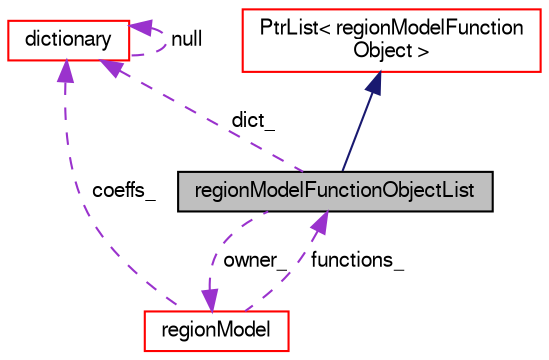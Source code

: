 digraph "regionModelFunctionObjectList"
{
  bgcolor="transparent";
  edge [fontname="FreeSans",fontsize="10",labelfontname="FreeSans",labelfontsize="10"];
  node [fontname="FreeSans",fontsize="10",shape=record];
  Node3 [label="regionModelFunctionObjectList",height=0.2,width=0.4,color="black", fillcolor="grey75", style="filled", fontcolor="black"];
  Node4 -> Node3 [dir="back",color="midnightblue",fontsize="10",style="solid",fontname="FreeSans"];
  Node4 [label="PtrList\< regionModelFunction\lObject \>",height=0.2,width=0.4,color="red",URL="$a25914.html"];
  Node6 -> Node3 [dir="back",color="darkorchid3",fontsize="10",style="dashed",label=" owner_" ,fontname="FreeSans"];
  Node6 [label="regionModel",height=0.2,width=0.4,color="red",URL="$a28998.html"];
  Node3 -> Node6 [dir="back",color="darkorchid3",fontsize="10",style="dashed",label=" functions_" ,fontname="FreeSans"];
  Node15 -> Node6 [dir="back",color="darkorchid3",fontsize="10",style="dashed",label=" coeffs_" ,fontname="FreeSans"];
  Node15 [label="dictionary",height=0.2,width=0.4,color="red",URL="$a26014.html",tooltip="A list of keyword definitions, which are a keyword followed by any number of values (e..."];
  Node15 -> Node15 [dir="back",color="darkorchid3",fontsize="10",style="dashed",label=" null" ,fontname="FreeSans"];
  Node15 -> Node3 [dir="back",color="darkorchid3",fontsize="10",style="dashed",label=" dict_" ,fontname="FreeSans"];
}
